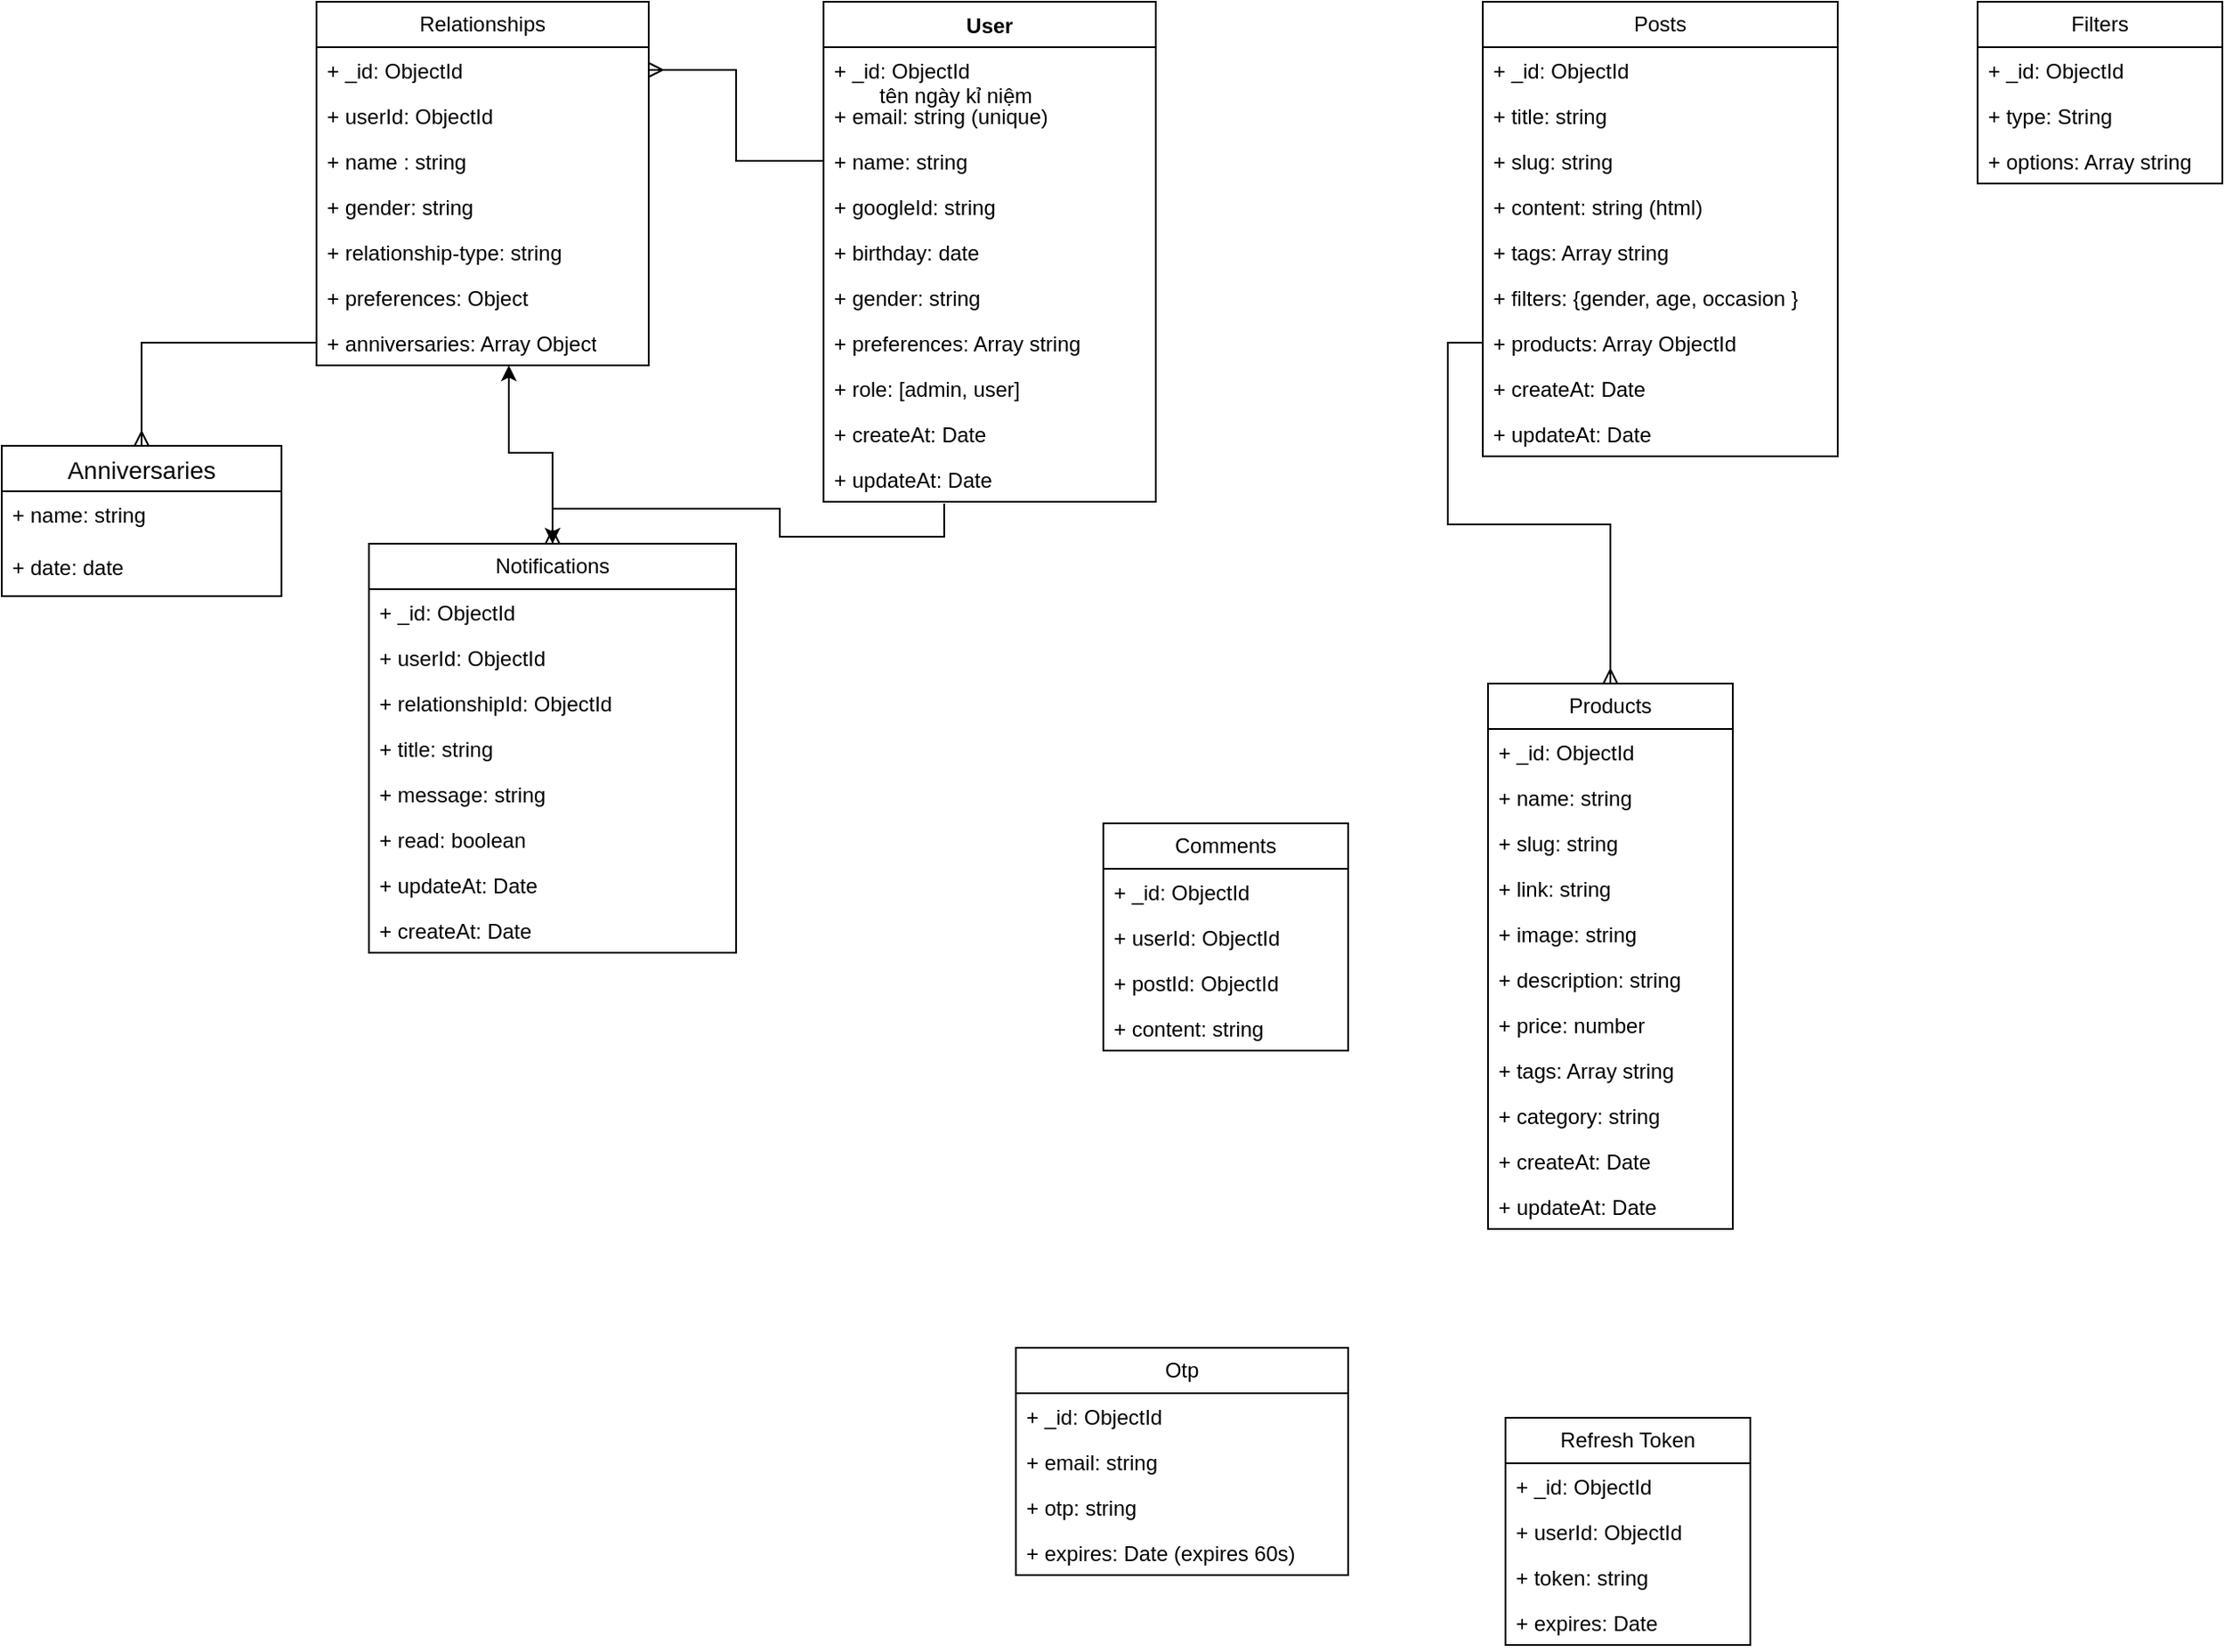 <mxfile version="26.0.6">
  <diagram name="Trang-1" id="--xrfrz-BZa6Kmq3hvPH">
    <mxGraphModel dx="3088" dy="746" grid="1" gridSize="10" guides="1" tooltips="1" connect="1" arrows="1" fold="1" page="1" pageScale="1" pageWidth="1654" pageHeight="2336" math="0" shadow="0">
      <root>
        <mxCell id="0" />
        <mxCell id="1" parent="0" />
        <mxCell id="nXrRDYK2SzlN4TtGPAdK-11" value="User" style="swimlane;fontStyle=1;align=center;verticalAlign=top;childLayout=stackLayout;horizontal=1;startSize=26;horizontalStack=0;resizeParent=1;resizeParentMax=0;resizeLast=0;collapsible=1;marginBottom=0;whiteSpace=wrap;html=1;" parent="1" vertex="1">
          <mxGeometry x="380" y="90" width="190" height="286" as="geometry" />
        </mxCell>
        <mxCell id="nXrRDYK2SzlN4TtGPAdK-12" value="+ _id: ObjectId" style="text;strokeColor=none;fillColor=none;align=left;verticalAlign=top;spacingLeft=4;spacingRight=4;overflow=hidden;rotatable=0;points=[[0,0.5],[1,0.5]];portConstraint=eastwest;whiteSpace=wrap;html=1;" parent="nXrRDYK2SzlN4TtGPAdK-11" vertex="1">
          <mxGeometry y="26" width="190" height="26" as="geometry" />
        </mxCell>
        <mxCell id="nXrRDYK2SzlN4TtGPAdK-17" value="+ email: string (unique)" style="text;strokeColor=none;fillColor=none;align=left;verticalAlign=top;spacingLeft=4;spacingRight=4;overflow=hidden;rotatable=0;points=[[0,0.5],[1,0.5]];portConstraint=eastwest;whiteSpace=wrap;html=1;" parent="nXrRDYK2SzlN4TtGPAdK-11" vertex="1">
          <mxGeometry y="52" width="190" height="26" as="geometry" />
        </mxCell>
        <mxCell id="nXrRDYK2SzlN4TtGPAdK-18" value="+ name: string&amp;nbsp;" style="text;strokeColor=none;fillColor=none;align=left;verticalAlign=top;spacingLeft=4;spacingRight=4;overflow=hidden;rotatable=0;points=[[0,0.5],[1,0.5]];portConstraint=eastwest;whiteSpace=wrap;html=1;" parent="nXrRDYK2SzlN4TtGPAdK-11" vertex="1">
          <mxGeometry y="78" width="190" height="26" as="geometry" />
        </mxCell>
        <mxCell id="nXrRDYK2SzlN4TtGPAdK-25" value="+ googleId: string" style="text;strokeColor=none;fillColor=none;align=left;verticalAlign=top;spacingLeft=4;spacingRight=4;overflow=hidden;rotatable=0;points=[[0,0.5],[1,0.5]];portConstraint=eastwest;whiteSpace=wrap;html=1;" parent="nXrRDYK2SzlN4TtGPAdK-11" vertex="1">
          <mxGeometry y="104" width="190" height="26" as="geometry" />
        </mxCell>
        <mxCell id="nXrRDYK2SzlN4TtGPAdK-19" value="+ birthday: date" style="text;strokeColor=none;fillColor=none;align=left;verticalAlign=top;spacingLeft=4;spacingRight=4;overflow=hidden;rotatable=0;points=[[0,0.5],[1,0.5]];portConstraint=eastwest;whiteSpace=wrap;html=1;" parent="nXrRDYK2SzlN4TtGPAdK-11" vertex="1">
          <mxGeometry y="130" width="190" height="26" as="geometry" />
        </mxCell>
        <mxCell id="nXrRDYK2SzlN4TtGPAdK-20" value="+ gender: string" style="text;strokeColor=none;fillColor=none;align=left;verticalAlign=top;spacingLeft=4;spacingRight=4;overflow=hidden;rotatable=0;points=[[0,0.5],[1,0.5]];portConstraint=eastwest;whiteSpace=wrap;html=1;" parent="nXrRDYK2SzlN4TtGPAdK-11" vertex="1">
          <mxGeometry y="156" width="190" height="26" as="geometry" />
        </mxCell>
        <mxCell id="nXrRDYK2SzlN4TtGPAdK-22" value="+ preferences: Array string" style="text;strokeColor=none;fillColor=none;align=left;verticalAlign=top;spacingLeft=4;spacingRight=4;overflow=hidden;rotatable=0;points=[[0,0.5],[1,0.5]];portConstraint=eastwest;whiteSpace=wrap;html=1;" parent="nXrRDYK2SzlN4TtGPAdK-11" vertex="1">
          <mxGeometry y="182" width="190" height="26" as="geometry" />
        </mxCell>
        <mxCell id="aT9ikR8N9o_AzXJabpUz-1" value="+ role: [admin, user]" style="text;strokeColor=none;fillColor=none;align=left;verticalAlign=top;spacingLeft=4;spacingRight=4;overflow=hidden;rotatable=0;points=[[0,0.5],[1,0.5]];portConstraint=eastwest;whiteSpace=wrap;html=1;" parent="nXrRDYK2SzlN4TtGPAdK-11" vertex="1">
          <mxGeometry y="208" width="190" height="26" as="geometry" />
        </mxCell>
        <mxCell id="nXrRDYK2SzlN4TtGPAdK-35" value="+ createAt: Date" style="text;strokeColor=none;fillColor=none;align=left;verticalAlign=top;spacingLeft=4;spacingRight=4;overflow=hidden;rotatable=0;points=[[0,0.5],[1,0.5]];portConstraint=eastwest;whiteSpace=wrap;html=1;" parent="nXrRDYK2SzlN4TtGPAdK-11" vertex="1">
          <mxGeometry y="234" width="190" height="26" as="geometry" />
        </mxCell>
        <mxCell id="nXrRDYK2SzlN4TtGPAdK-36" value="+ updateAt: Date" style="text;strokeColor=none;fillColor=none;align=left;verticalAlign=top;spacingLeft=4;spacingRight=4;overflow=hidden;rotatable=0;points=[[0,0.5],[1,0.5]];portConstraint=eastwest;whiteSpace=wrap;html=1;" parent="nXrRDYK2SzlN4TtGPAdK-11" vertex="1">
          <mxGeometry y="260" width="190" height="26" as="geometry" />
        </mxCell>
        <mxCell id="nXrRDYK2SzlN4TtGPAdK-30" value="Posts" style="swimlane;fontStyle=0;childLayout=stackLayout;horizontal=1;startSize=26;fillColor=none;horizontalStack=0;resizeParent=1;resizeParentMax=0;resizeLast=0;collapsible=1;marginBottom=0;whiteSpace=wrap;html=1;" parent="1" vertex="1">
          <mxGeometry x="757" y="90" width="203" height="260" as="geometry" />
        </mxCell>
        <mxCell id="nXrRDYK2SzlN4TtGPAdK-31" value="+ _id: ObjectId" style="text;strokeColor=none;fillColor=none;align=left;verticalAlign=top;spacingLeft=4;spacingRight=4;overflow=hidden;rotatable=0;points=[[0,0.5],[1,0.5]];portConstraint=eastwest;whiteSpace=wrap;html=1;" parent="nXrRDYK2SzlN4TtGPAdK-30" vertex="1">
          <mxGeometry y="26" width="203" height="26" as="geometry" />
        </mxCell>
        <mxCell id="nXrRDYK2SzlN4TtGPAdK-32" value="+ title: string" style="text;strokeColor=none;fillColor=none;align=left;verticalAlign=top;spacingLeft=4;spacingRight=4;overflow=hidden;rotatable=0;points=[[0,0.5],[1,0.5]];portConstraint=eastwest;whiteSpace=wrap;html=1;" parent="nXrRDYK2SzlN4TtGPAdK-30" vertex="1">
          <mxGeometry y="52" width="203" height="26" as="geometry" />
        </mxCell>
        <mxCell id="nXrRDYK2SzlN4TtGPAdK-55" value="+ slug: string" style="text;strokeColor=none;fillColor=none;align=left;verticalAlign=top;spacingLeft=4;spacingRight=4;overflow=hidden;rotatable=0;points=[[0,0.5],[1,0.5]];portConstraint=eastwest;whiteSpace=wrap;html=1;" parent="nXrRDYK2SzlN4TtGPAdK-30" vertex="1">
          <mxGeometry y="78" width="203" height="26" as="geometry" />
        </mxCell>
        <mxCell id="nXrRDYK2SzlN4TtGPAdK-33" value="+ content: string (html)" style="text;strokeColor=none;fillColor=none;align=left;verticalAlign=top;spacingLeft=4;spacingRight=4;overflow=hidden;rotatable=0;points=[[0,0.5],[1,0.5]];portConstraint=eastwest;whiteSpace=wrap;html=1;" parent="nXrRDYK2SzlN4TtGPAdK-30" vertex="1">
          <mxGeometry y="104" width="203" height="26" as="geometry" />
        </mxCell>
        <mxCell id="nXrRDYK2SzlN4TtGPAdK-60" value="+ tags: Array string" style="text;strokeColor=none;fillColor=none;align=left;verticalAlign=top;spacingLeft=4;spacingRight=4;overflow=hidden;rotatable=0;points=[[0,0.5],[1,0.5]];portConstraint=eastwest;whiteSpace=wrap;html=1;" parent="nXrRDYK2SzlN4TtGPAdK-30" vertex="1">
          <mxGeometry y="130" width="203" height="26" as="geometry" />
        </mxCell>
        <mxCell id="nXrRDYK2SzlN4TtGPAdK-59" value="+ filters: {gender, age, occasion }" style="text;strokeColor=none;fillColor=none;align=left;verticalAlign=top;spacingLeft=4;spacingRight=4;overflow=hidden;rotatable=0;points=[[0,0.5],[1,0.5]];portConstraint=eastwest;whiteSpace=wrap;html=1;" parent="nXrRDYK2SzlN4TtGPAdK-30" vertex="1">
          <mxGeometry y="156" width="203" height="26" as="geometry" />
        </mxCell>
        <mxCell id="nXrRDYK2SzlN4TtGPAdK-34" value="+ products: Array ObjectId" style="text;strokeColor=none;fillColor=none;align=left;verticalAlign=top;spacingLeft=4;spacingRight=4;overflow=hidden;rotatable=0;points=[[0,0.5],[1,0.5]];portConstraint=eastwest;whiteSpace=wrap;html=1;" parent="nXrRDYK2SzlN4TtGPAdK-30" vertex="1">
          <mxGeometry y="182" width="203" height="26" as="geometry" />
        </mxCell>
        <mxCell id="nXrRDYK2SzlN4TtGPAdK-23" value="+ createAt: Date" style="text;strokeColor=none;fillColor=none;align=left;verticalAlign=top;spacingLeft=4;spacingRight=4;overflow=hidden;rotatable=0;points=[[0,0.5],[1,0.5]];portConstraint=eastwest;whiteSpace=wrap;html=1;" parent="nXrRDYK2SzlN4TtGPAdK-30" vertex="1">
          <mxGeometry y="208" width="203" height="26" as="geometry" />
        </mxCell>
        <mxCell id="nXrRDYK2SzlN4TtGPAdK-24" value="+ updateAt: Date" style="text;strokeColor=none;fillColor=none;align=left;verticalAlign=top;spacingLeft=4;spacingRight=4;overflow=hidden;rotatable=0;points=[[0,0.5],[1,0.5]];portConstraint=eastwest;whiteSpace=wrap;html=1;" parent="nXrRDYK2SzlN4TtGPAdK-30" vertex="1">
          <mxGeometry y="234" width="203" height="26" as="geometry" />
        </mxCell>
        <mxCell id="nXrRDYK2SzlN4TtGPAdK-61" style="edgeStyle=orthogonalEdgeStyle;rounded=0;orthogonalLoop=1;jettySize=auto;html=1;startArrow=ERmany;startFill=0;endArrow=none;endFill=0;" parent="1" source="nXrRDYK2SzlN4TtGPAdK-37" target="nXrRDYK2SzlN4TtGPAdK-34" edge="1">
          <mxGeometry relative="1" as="geometry" />
        </mxCell>
        <mxCell id="nXrRDYK2SzlN4TtGPAdK-37" value="Products" style="swimlane;fontStyle=0;childLayout=stackLayout;horizontal=1;startSize=26;fillColor=none;horizontalStack=0;resizeParent=1;resizeParentMax=0;resizeLast=0;collapsible=1;marginBottom=0;whiteSpace=wrap;html=1;" parent="1" vertex="1">
          <mxGeometry x="760" y="480" width="140" height="312" as="geometry" />
        </mxCell>
        <mxCell id="nXrRDYK2SzlN4TtGPAdK-38" value="+ _id: ObjectId" style="text;strokeColor=none;fillColor=none;align=left;verticalAlign=top;spacingLeft=4;spacingRight=4;overflow=hidden;rotatable=0;points=[[0,0.5],[1,0.5]];portConstraint=eastwest;whiteSpace=wrap;html=1;" parent="nXrRDYK2SzlN4TtGPAdK-37" vertex="1">
          <mxGeometry y="26" width="140" height="26" as="geometry" />
        </mxCell>
        <mxCell id="nXrRDYK2SzlN4TtGPAdK-40" value="+ name: string" style="text;strokeColor=none;fillColor=none;align=left;verticalAlign=top;spacingLeft=4;spacingRight=4;overflow=hidden;rotatable=0;points=[[0,0.5],[1,0.5]];portConstraint=eastwest;whiteSpace=wrap;html=1;" parent="nXrRDYK2SzlN4TtGPAdK-37" vertex="1">
          <mxGeometry y="52" width="140" height="26" as="geometry" />
        </mxCell>
        <mxCell id="aT9ikR8N9o_AzXJabpUz-12" value="+ slug: string" style="text;strokeColor=none;fillColor=none;align=left;verticalAlign=top;spacingLeft=4;spacingRight=4;overflow=hidden;rotatable=0;points=[[0,0.5],[1,0.5]];portConstraint=eastwest;whiteSpace=wrap;html=1;" parent="nXrRDYK2SzlN4TtGPAdK-37" vertex="1">
          <mxGeometry y="78" width="140" height="26" as="geometry" />
        </mxCell>
        <mxCell id="nXrRDYK2SzlN4TtGPAdK-46" value="+ link: string" style="text;strokeColor=none;fillColor=none;align=left;verticalAlign=top;spacingLeft=4;spacingRight=4;overflow=hidden;rotatable=0;points=[[0,0.5],[1,0.5]];portConstraint=eastwest;whiteSpace=wrap;html=1;" parent="nXrRDYK2SzlN4TtGPAdK-37" vertex="1">
          <mxGeometry y="104" width="140" height="26" as="geometry" />
        </mxCell>
        <mxCell id="nXrRDYK2SzlN4TtGPAdK-47" value="+ image: string" style="text;strokeColor=none;fillColor=none;align=left;verticalAlign=top;spacingLeft=4;spacingRight=4;overflow=hidden;rotatable=0;points=[[0,0.5],[1,0.5]];portConstraint=eastwest;whiteSpace=wrap;html=1;" parent="nXrRDYK2SzlN4TtGPAdK-37" vertex="1">
          <mxGeometry y="130" width="140" height="26" as="geometry" />
        </mxCell>
        <mxCell id="nXrRDYK2SzlN4TtGPAdK-48" value="+ description: string" style="text;strokeColor=none;fillColor=none;align=left;verticalAlign=top;spacingLeft=4;spacingRight=4;overflow=hidden;rotatable=0;points=[[0,0.5],[1,0.5]];portConstraint=eastwest;whiteSpace=wrap;html=1;" parent="nXrRDYK2SzlN4TtGPAdK-37" vertex="1">
          <mxGeometry y="156" width="140" height="26" as="geometry" />
        </mxCell>
        <mxCell id="nXrRDYK2SzlN4TtGPAdK-58" value="+ price: number" style="text;strokeColor=none;fillColor=none;align=left;verticalAlign=top;spacingLeft=4;spacingRight=4;overflow=hidden;rotatable=0;points=[[0,0.5],[1,0.5]];portConstraint=eastwest;whiteSpace=wrap;html=1;" parent="nXrRDYK2SzlN4TtGPAdK-37" vertex="1">
          <mxGeometry y="182" width="140" height="26" as="geometry" />
        </mxCell>
        <mxCell id="nXrRDYK2SzlN4TtGPAdK-56" value="+ tags: Array string" style="text;strokeColor=none;fillColor=none;align=left;verticalAlign=top;spacingLeft=4;spacingRight=4;overflow=hidden;rotatable=0;points=[[0,0.5],[1,0.5]];portConstraint=eastwest;whiteSpace=wrap;html=1;" parent="nXrRDYK2SzlN4TtGPAdK-37" vertex="1">
          <mxGeometry y="208" width="140" height="26" as="geometry" />
        </mxCell>
        <mxCell id="nXrRDYK2SzlN4TtGPAdK-57" value="+ category: string" style="text;strokeColor=none;fillColor=none;align=left;verticalAlign=top;spacingLeft=4;spacingRight=4;overflow=hidden;rotatable=0;points=[[0,0.5],[1,0.5]];portConstraint=eastwest;whiteSpace=wrap;html=1;" parent="nXrRDYK2SzlN4TtGPAdK-37" vertex="1">
          <mxGeometry y="234" width="140" height="26" as="geometry" />
        </mxCell>
        <mxCell id="nXrRDYK2SzlN4TtGPAdK-52" value="+ createAt: Date" style="text;strokeColor=none;fillColor=none;align=left;verticalAlign=top;spacingLeft=4;spacingRight=4;overflow=hidden;rotatable=0;points=[[0,0.5],[1,0.5]];portConstraint=eastwest;whiteSpace=wrap;html=1;" parent="nXrRDYK2SzlN4TtGPAdK-37" vertex="1">
          <mxGeometry y="260" width="140" height="26" as="geometry" />
        </mxCell>
        <mxCell id="nXrRDYK2SzlN4TtGPAdK-53" value="+ updateAt: Date" style="text;strokeColor=none;fillColor=none;align=left;verticalAlign=top;spacingLeft=4;spacingRight=4;overflow=hidden;rotatable=0;points=[[0,0.5],[1,0.5]];portConstraint=eastwest;whiteSpace=wrap;html=1;" parent="nXrRDYK2SzlN4TtGPAdK-37" vertex="1">
          <mxGeometry y="286" width="140" height="26" as="geometry" />
        </mxCell>
        <mxCell id="nXrRDYK2SzlN4TtGPAdK-41" value="Filters" style="swimlane;fontStyle=0;childLayout=stackLayout;horizontal=1;startSize=26;fillColor=none;horizontalStack=0;resizeParent=1;resizeParentMax=0;resizeLast=0;collapsible=1;marginBottom=0;whiteSpace=wrap;html=1;" parent="1" vertex="1">
          <mxGeometry x="1040" y="90" width="140" height="104" as="geometry" />
        </mxCell>
        <mxCell id="nXrRDYK2SzlN4TtGPAdK-42" value="+ _id: ObjectId" style="text;strokeColor=none;fillColor=none;align=left;verticalAlign=top;spacingLeft=4;spacingRight=4;overflow=hidden;rotatable=0;points=[[0,0.5],[1,0.5]];portConstraint=eastwest;whiteSpace=wrap;html=1;" parent="nXrRDYK2SzlN4TtGPAdK-41" vertex="1">
          <mxGeometry y="26" width="140" height="26" as="geometry" />
        </mxCell>
        <mxCell id="nXrRDYK2SzlN4TtGPAdK-43" value="+ type: String" style="text;strokeColor=none;fillColor=none;align=left;verticalAlign=top;spacingLeft=4;spacingRight=4;overflow=hidden;rotatable=0;points=[[0,0.5],[1,0.5]];portConstraint=eastwest;whiteSpace=wrap;html=1;" parent="nXrRDYK2SzlN4TtGPAdK-41" vertex="1">
          <mxGeometry y="52" width="140" height="26" as="geometry" />
        </mxCell>
        <mxCell id="nXrRDYK2SzlN4TtGPAdK-44" value="+ options: Array string" style="text;strokeColor=none;fillColor=none;align=left;verticalAlign=top;spacingLeft=4;spacingRight=4;overflow=hidden;rotatable=0;points=[[0,0.5],[1,0.5]];portConstraint=eastwest;whiteSpace=wrap;html=1;" parent="nXrRDYK2SzlN4TtGPAdK-41" vertex="1">
          <mxGeometry y="78" width="140" height="26" as="geometry" />
        </mxCell>
        <mxCell id="nXrRDYK2SzlN4TtGPAdK-62" value="Relationships" style="swimlane;fontStyle=0;childLayout=stackLayout;horizontal=1;startSize=26;fillColor=none;horizontalStack=0;resizeParent=1;resizeParentMax=0;resizeLast=0;collapsible=1;marginBottom=0;whiteSpace=wrap;html=1;" parent="1" vertex="1">
          <mxGeometry x="90" y="90" width="190" height="208" as="geometry" />
        </mxCell>
        <mxCell id="nXrRDYK2SzlN4TtGPAdK-63" value="+ _id: ObjectId" style="text;strokeColor=none;fillColor=none;align=left;verticalAlign=top;spacingLeft=4;spacingRight=4;overflow=hidden;rotatable=0;points=[[0,0.5],[1,0.5]];portConstraint=eastwest;whiteSpace=wrap;html=1;" parent="nXrRDYK2SzlN4TtGPAdK-62" vertex="1">
          <mxGeometry y="26" width="190" height="26" as="geometry" />
        </mxCell>
        <mxCell id="jq4RIN4glrRAZShFtYz6-3" value="+ userId: ObjectId" style="text;strokeColor=none;fillColor=none;align=left;verticalAlign=top;spacingLeft=4;spacingRight=4;overflow=hidden;rotatable=0;points=[[0,0.5],[1,0.5]];portConstraint=eastwest;whiteSpace=wrap;html=1;" vertex="1" parent="nXrRDYK2SzlN4TtGPAdK-62">
          <mxGeometry y="52" width="190" height="26" as="geometry" />
        </mxCell>
        <mxCell id="nXrRDYK2SzlN4TtGPAdK-81" value="+ name : string" style="text;strokeColor=none;fillColor=none;align=left;verticalAlign=top;spacingLeft=4;spacingRight=4;overflow=hidden;rotatable=0;points=[[0,0.5],[1,0.5]];portConstraint=eastwest;whiteSpace=wrap;html=1;" parent="nXrRDYK2SzlN4TtGPAdK-62" vertex="1">
          <mxGeometry y="78" width="190" height="26" as="geometry" />
        </mxCell>
        <mxCell id="nXrRDYK2SzlN4TtGPAdK-82" value="+ gender: string" style="text;strokeColor=none;fillColor=none;align=left;verticalAlign=top;spacingLeft=4;spacingRight=4;overflow=hidden;rotatable=0;points=[[0,0.5],[1,0.5]];portConstraint=eastwest;whiteSpace=wrap;html=1;" parent="nXrRDYK2SzlN4TtGPAdK-62" vertex="1">
          <mxGeometry y="104" width="190" height="26" as="geometry" />
        </mxCell>
        <mxCell id="nXrRDYK2SzlN4TtGPAdK-65" value="+ relationship-type: string&amp;nbsp;" style="text;strokeColor=none;fillColor=none;align=left;verticalAlign=top;spacingLeft=4;spacingRight=4;overflow=hidden;rotatable=0;points=[[0,0.5],[1,0.5]];portConstraint=eastwest;whiteSpace=wrap;html=1;" parent="nXrRDYK2SzlN4TtGPAdK-62" vertex="1">
          <mxGeometry y="130" width="190" height="26" as="geometry" />
        </mxCell>
        <mxCell id="nXrRDYK2SzlN4TtGPAdK-64" value="+ preferences: Object" style="text;strokeColor=none;fillColor=none;align=left;verticalAlign=top;spacingLeft=4;spacingRight=4;overflow=hidden;rotatable=0;points=[[0,0.5],[1,0.5]];portConstraint=eastwest;whiteSpace=wrap;html=1;" parent="nXrRDYK2SzlN4TtGPAdK-62" vertex="1">
          <mxGeometry y="156" width="190" height="26" as="geometry" />
        </mxCell>
        <mxCell id="nXrRDYK2SzlN4TtGPAdK-69" value="+ anniversaries: Array Object" style="text;strokeColor=none;fillColor=none;align=left;verticalAlign=top;spacingLeft=4;spacingRight=4;overflow=hidden;rotatable=0;points=[[0,0.5],[1,0.5]];portConstraint=eastwest;whiteSpace=wrap;html=1;" parent="nXrRDYK2SzlN4TtGPAdK-62" vertex="1">
          <mxGeometry y="182" width="190" height="26" as="geometry" />
        </mxCell>
        <mxCell id="nXrRDYK2SzlN4TtGPAdK-74" value="" style="edgeStyle=orthogonalEdgeStyle;rounded=0;orthogonalLoop=1;jettySize=auto;html=1;endArrow=none;endFill=0;startArrow=ERmany;startFill=0;" parent="1" source="nXrRDYK2SzlN4TtGPAdK-70" target="nXrRDYK2SzlN4TtGPAdK-69" edge="1">
          <mxGeometry relative="1" as="geometry" />
        </mxCell>
        <mxCell id="nXrRDYK2SzlN4TtGPAdK-70" value="Anniversaries" style="swimlane;fontStyle=0;childLayout=stackLayout;horizontal=1;startSize=26;horizontalStack=0;resizeParent=1;resizeParentMax=0;resizeLast=0;collapsible=1;marginBottom=0;align=center;fontSize=14;" parent="1" vertex="1">
          <mxGeometry x="-90" y="344" width="160" height="86" as="geometry" />
        </mxCell>
        <mxCell id="nXrRDYK2SzlN4TtGPAdK-71" value="+ name: string" style="text;strokeColor=none;fillColor=none;spacingLeft=4;spacingRight=4;overflow=hidden;rotatable=0;points=[[0,0.5],[1,0.5]];portConstraint=eastwest;fontSize=12;whiteSpace=wrap;html=1;" parent="nXrRDYK2SzlN4TtGPAdK-70" vertex="1">
          <mxGeometry y="26" width="160" height="30" as="geometry" />
        </mxCell>
        <mxCell id="nXrRDYK2SzlN4TtGPAdK-72" value="+ date: date" style="text;strokeColor=none;fillColor=none;spacingLeft=4;spacingRight=4;overflow=hidden;rotatable=0;points=[[0,0.5],[1,0.5]];portConstraint=eastwest;fontSize=12;whiteSpace=wrap;html=1;" parent="nXrRDYK2SzlN4TtGPAdK-70" vertex="1">
          <mxGeometry y="56" width="160" height="30" as="geometry" />
        </mxCell>
        <mxCell id="aT9ikR8N9o_AzXJabpUz-3" value="" style="edgeStyle=orthogonalEdgeStyle;rounded=0;orthogonalLoop=1;jettySize=auto;html=1;startArrow=classic;startFill=1;" parent="1" source="nXrRDYK2SzlN4TtGPAdK-75" target="nXrRDYK2SzlN4TtGPAdK-69" edge="1">
          <mxGeometry relative="1" as="geometry">
            <Array as="points">
              <mxPoint x="225" y="348" />
              <mxPoint x="200" y="348" />
            </Array>
          </mxGeometry>
        </mxCell>
        <mxCell id="aT9ikR8N9o_AzXJabpUz-6" value="" style="edgeStyle=orthogonalEdgeStyle;rounded=0;orthogonalLoop=1;jettySize=auto;html=1;entryX=0.363;entryY=1.038;entryDx=0;entryDy=0;entryPerimeter=0;startArrow=ERmany;startFill=0;endArrow=none;endFill=0;" parent="1" source="nXrRDYK2SzlN4TtGPAdK-75" target="nXrRDYK2SzlN4TtGPAdK-36" edge="1">
          <mxGeometry relative="1" as="geometry">
            <mxPoint x="475" y="334" as="targetPoint" />
          </mxGeometry>
        </mxCell>
        <mxCell id="nXrRDYK2SzlN4TtGPAdK-75" value="Notifications" style="swimlane;fontStyle=0;childLayout=stackLayout;horizontal=1;startSize=26;fillColor=none;horizontalStack=0;resizeParent=1;resizeParentMax=0;resizeLast=0;collapsible=1;marginBottom=0;whiteSpace=wrap;html=1;" parent="1" vertex="1">
          <mxGeometry x="120" y="400" width="210" height="234" as="geometry" />
        </mxCell>
        <mxCell id="nXrRDYK2SzlN4TtGPAdK-76" value="+ _id: ObjectId" style="text;strokeColor=none;fillColor=none;align=left;verticalAlign=top;spacingLeft=4;spacingRight=4;overflow=hidden;rotatable=0;points=[[0,0.5],[1,0.5]];portConstraint=eastwest;whiteSpace=wrap;html=1;" parent="nXrRDYK2SzlN4TtGPAdK-75" vertex="1">
          <mxGeometry y="26" width="210" height="26" as="geometry" />
        </mxCell>
        <mxCell id="nXrRDYK2SzlN4TtGPAdK-77" value="+ userId: ObjectId" style="text;strokeColor=none;fillColor=none;align=left;verticalAlign=top;spacingLeft=4;spacingRight=4;overflow=hidden;rotatable=0;points=[[0,0.5],[1,0.5]];portConstraint=eastwest;whiteSpace=wrap;html=1;" parent="nXrRDYK2SzlN4TtGPAdK-75" vertex="1">
          <mxGeometry y="52" width="210" height="26" as="geometry" />
        </mxCell>
        <mxCell id="nXrRDYK2SzlN4TtGPAdK-78" value="+&amp;nbsp;relationshipId: ObjectId" style="text;strokeColor=none;fillColor=none;align=left;verticalAlign=top;spacingLeft=4;spacingRight=4;overflow=hidden;rotatable=0;points=[[0,0.5],[1,0.5]];portConstraint=eastwest;whiteSpace=wrap;html=1;" parent="nXrRDYK2SzlN4TtGPAdK-75" vertex="1">
          <mxGeometry y="78" width="210" height="26" as="geometry" />
        </mxCell>
        <mxCell id="nXrRDYK2SzlN4TtGPAdK-83" value="+ title: string" style="text;strokeColor=none;fillColor=none;align=left;verticalAlign=top;spacingLeft=4;spacingRight=4;overflow=hidden;rotatable=0;points=[[0,0.5],[1,0.5]];portConstraint=eastwest;whiteSpace=wrap;html=1;" parent="nXrRDYK2SzlN4TtGPAdK-75" vertex="1">
          <mxGeometry y="104" width="210" height="26" as="geometry" />
        </mxCell>
        <mxCell id="nXrRDYK2SzlN4TtGPAdK-84" value="+ message: string" style="text;strokeColor=none;fillColor=none;align=left;verticalAlign=top;spacingLeft=4;spacingRight=4;overflow=hidden;rotatable=0;points=[[0,0.5],[1,0.5]];portConstraint=eastwest;whiteSpace=wrap;html=1;" parent="nXrRDYK2SzlN4TtGPAdK-75" vertex="1">
          <mxGeometry y="130" width="210" height="26" as="geometry" />
        </mxCell>
        <mxCell id="nXrRDYK2SzlN4TtGPAdK-85" value="+ read: boolean" style="text;strokeColor=none;fillColor=none;align=left;verticalAlign=top;spacingLeft=4;spacingRight=4;overflow=hidden;rotatable=0;points=[[0,0.5],[1,0.5]];portConstraint=eastwest;whiteSpace=wrap;html=1;" parent="nXrRDYK2SzlN4TtGPAdK-75" vertex="1">
          <mxGeometry y="156" width="210" height="26" as="geometry" />
        </mxCell>
        <mxCell id="nXrRDYK2SzlN4TtGPAdK-87" value="+ updateAt: Date" style="text;strokeColor=none;fillColor=none;align=left;verticalAlign=top;spacingLeft=4;spacingRight=4;overflow=hidden;rotatable=0;points=[[0,0.5],[1,0.5]];portConstraint=eastwest;whiteSpace=wrap;html=1;" parent="nXrRDYK2SzlN4TtGPAdK-75" vertex="1">
          <mxGeometry y="182" width="210" height="26" as="geometry" />
        </mxCell>
        <mxCell id="nXrRDYK2SzlN4TtGPAdK-86" value="+ createAt: Date" style="text;strokeColor=none;fillColor=none;align=left;verticalAlign=top;spacingLeft=4;spacingRight=4;overflow=hidden;rotatable=0;points=[[0,0.5],[1,0.5]];portConstraint=eastwest;whiteSpace=wrap;html=1;" parent="nXrRDYK2SzlN4TtGPAdK-75" vertex="1">
          <mxGeometry y="208" width="210" height="26" as="geometry" />
        </mxCell>
        <mxCell id="aT9ikR8N9o_AzXJabpUz-2" value="" style="edgeStyle=orthogonalEdgeStyle;rounded=0;orthogonalLoop=1;jettySize=auto;html=1;startArrow=ERmany;startFill=0;endArrow=none;endFill=0;" parent="1" source="nXrRDYK2SzlN4TtGPAdK-63" target="nXrRDYK2SzlN4TtGPAdK-18" edge="1">
          <mxGeometry relative="1" as="geometry" />
        </mxCell>
        <mxCell id="aT9ikR8N9o_AzXJabpUz-7" value="Comments" style="swimlane;fontStyle=0;childLayout=stackLayout;horizontal=1;startSize=26;fillColor=none;horizontalStack=0;resizeParent=1;resizeParentMax=0;resizeLast=0;collapsible=1;marginBottom=0;whiteSpace=wrap;html=1;" parent="1" vertex="1">
          <mxGeometry x="540" y="560" width="140" height="130" as="geometry" />
        </mxCell>
        <mxCell id="aT9ikR8N9o_AzXJabpUz-8" value="+ _id: ObjectId" style="text;strokeColor=none;fillColor=none;align=left;verticalAlign=top;spacingLeft=4;spacingRight=4;overflow=hidden;rotatable=0;points=[[0,0.5],[1,0.5]];portConstraint=eastwest;whiteSpace=wrap;html=1;" parent="aT9ikR8N9o_AzXJabpUz-7" vertex="1">
          <mxGeometry y="26" width="140" height="26" as="geometry" />
        </mxCell>
        <mxCell id="aT9ikR8N9o_AzXJabpUz-9" value="+ userId: ObjectId" style="text;strokeColor=none;fillColor=none;align=left;verticalAlign=top;spacingLeft=4;spacingRight=4;overflow=hidden;rotatable=0;points=[[0,0.5],[1,0.5]];portConstraint=eastwest;whiteSpace=wrap;html=1;" parent="aT9ikR8N9o_AzXJabpUz-7" vertex="1">
          <mxGeometry y="52" width="140" height="26" as="geometry" />
        </mxCell>
        <mxCell id="aT9ikR8N9o_AzXJabpUz-10" value="+ postId: ObjectId" style="text;strokeColor=none;fillColor=none;align=left;verticalAlign=top;spacingLeft=4;spacingRight=4;overflow=hidden;rotatable=0;points=[[0,0.5],[1,0.5]];portConstraint=eastwest;whiteSpace=wrap;html=1;" parent="aT9ikR8N9o_AzXJabpUz-7" vertex="1">
          <mxGeometry y="78" width="140" height="26" as="geometry" />
        </mxCell>
        <mxCell id="aT9ikR8N9o_AzXJabpUz-11" value="+ content: string" style="text;strokeColor=none;fillColor=none;align=left;verticalAlign=top;spacingLeft=4;spacingRight=4;overflow=hidden;rotatable=0;points=[[0,0.5],[1,0.5]];portConstraint=eastwest;whiteSpace=wrap;html=1;" parent="aT9ikR8N9o_AzXJabpUz-7" vertex="1">
          <mxGeometry y="104" width="140" height="26" as="geometry" />
        </mxCell>
        <mxCell id="BQMriJfRVaWXI6T3kKZ7-1" value="Otp" style="swimlane;fontStyle=0;childLayout=stackLayout;horizontal=1;startSize=26;fillColor=none;horizontalStack=0;resizeParent=1;resizeParentMax=0;resizeLast=0;collapsible=1;marginBottom=0;whiteSpace=wrap;html=1;" parent="1" vertex="1">
          <mxGeometry x="490" y="860" width="190" height="130" as="geometry" />
        </mxCell>
        <mxCell id="BQMriJfRVaWXI6T3kKZ7-2" value="+ _id: ObjectId" style="text;strokeColor=none;fillColor=none;align=left;verticalAlign=top;spacingLeft=4;spacingRight=4;overflow=hidden;rotatable=0;points=[[0,0.5],[1,0.5]];portConstraint=eastwest;whiteSpace=wrap;html=1;" parent="BQMriJfRVaWXI6T3kKZ7-1" vertex="1">
          <mxGeometry y="26" width="190" height="26" as="geometry" />
        </mxCell>
        <mxCell id="BQMriJfRVaWXI6T3kKZ7-3" value="+ email: string" style="text;strokeColor=none;fillColor=none;align=left;verticalAlign=top;spacingLeft=4;spacingRight=4;overflow=hidden;rotatable=0;points=[[0,0.5],[1,0.5]];portConstraint=eastwest;whiteSpace=wrap;html=1;" parent="BQMriJfRVaWXI6T3kKZ7-1" vertex="1">
          <mxGeometry y="52" width="190" height="26" as="geometry" />
        </mxCell>
        <mxCell id="BQMriJfRVaWXI6T3kKZ7-4" value="+ otp: string" style="text;strokeColor=none;fillColor=none;align=left;verticalAlign=top;spacingLeft=4;spacingRight=4;overflow=hidden;rotatable=0;points=[[0,0.5],[1,0.5]];portConstraint=eastwest;whiteSpace=wrap;html=1;" parent="BQMriJfRVaWXI6T3kKZ7-1" vertex="1">
          <mxGeometry y="78" width="190" height="26" as="geometry" />
        </mxCell>
        <mxCell id="BQMriJfRVaWXI6T3kKZ7-5" value="+ expires: Date (expires 60s)" style="text;strokeColor=none;fillColor=none;align=left;verticalAlign=top;spacingLeft=4;spacingRight=4;overflow=hidden;rotatable=0;points=[[0,0.5],[1,0.5]];portConstraint=eastwest;whiteSpace=wrap;html=1;" parent="BQMriJfRVaWXI6T3kKZ7-1" vertex="1">
          <mxGeometry y="104" width="190" height="26" as="geometry" />
        </mxCell>
        <mxCell id="BQMriJfRVaWXI6T3kKZ7-6" value="Refresh Token" style="swimlane;fontStyle=0;childLayout=stackLayout;horizontal=1;startSize=26;fillColor=none;horizontalStack=0;resizeParent=1;resizeParentMax=0;resizeLast=0;collapsible=1;marginBottom=0;whiteSpace=wrap;html=1;" parent="1" vertex="1">
          <mxGeometry x="770" y="900" width="140" height="130" as="geometry" />
        </mxCell>
        <mxCell id="BQMriJfRVaWXI6T3kKZ7-7" value="+ _id: ObjectId" style="text;strokeColor=none;fillColor=none;align=left;verticalAlign=top;spacingLeft=4;spacingRight=4;overflow=hidden;rotatable=0;points=[[0,0.5],[1,0.5]];portConstraint=eastwest;whiteSpace=wrap;html=1;" parent="BQMriJfRVaWXI6T3kKZ7-6" vertex="1">
          <mxGeometry y="26" width="140" height="26" as="geometry" />
        </mxCell>
        <mxCell id="BQMriJfRVaWXI6T3kKZ7-8" value="+ userId: ObjectId" style="text;strokeColor=none;fillColor=none;align=left;verticalAlign=top;spacingLeft=4;spacingRight=4;overflow=hidden;rotatable=0;points=[[0,0.5],[1,0.5]];portConstraint=eastwest;whiteSpace=wrap;html=1;" parent="BQMriJfRVaWXI6T3kKZ7-6" vertex="1">
          <mxGeometry y="52" width="140" height="26" as="geometry" />
        </mxCell>
        <mxCell id="BQMriJfRVaWXI6T3kKZ7-9" value="+ token: string" style="text;strokeColor=none;fillColor=none;align=left;verticalAlign=top;spacingLeft=4;spacingRight=4;overflow=hidden;rotatable=0;points=[[0,0.5],[1,0.5]];portConstraint=eastwest;whiteSpace=wrap;html=1;" parent="BQMriJfRVaWXI6T3kKZ7-6" vertex="1">
          <mxGeometry y="78" width="140" height="26" as="geometry" />
        </mxCell>
        <mxCell id="BQMriJfRVaWXI6T3kKZ7-10" value="+ expires: Date" style="text;strokeColor=none;fillColor=none;align=left;verticalAlign=top;spacingLeft=4;spacingRight=4;overflow=hidden;rotatable=0;points=[[0,0.5],[1,0.5]];portConstraint=eastwest;whiteSpace=wrap;html=1;" parent="BQMriJfRVaWXI6T3kKZ7-6" vertex="1">
          <mxGeometry y="104" width="140" height="26" as="geometry" />
        </mxCell>
        <mxCell id="jq4RIN4glrRAZShFtYz6-4" value="tên ngày kỉ niệm" style="text;whiteSpace=wrap;html=1;" vertex="1" parent="1">
          <mxGeometry x="410" y="130" width="120" height="40" as="geometry" />
        </mxCell>
      </root>
    </mxGraphModel>
  </diagram>
</mxfile>
